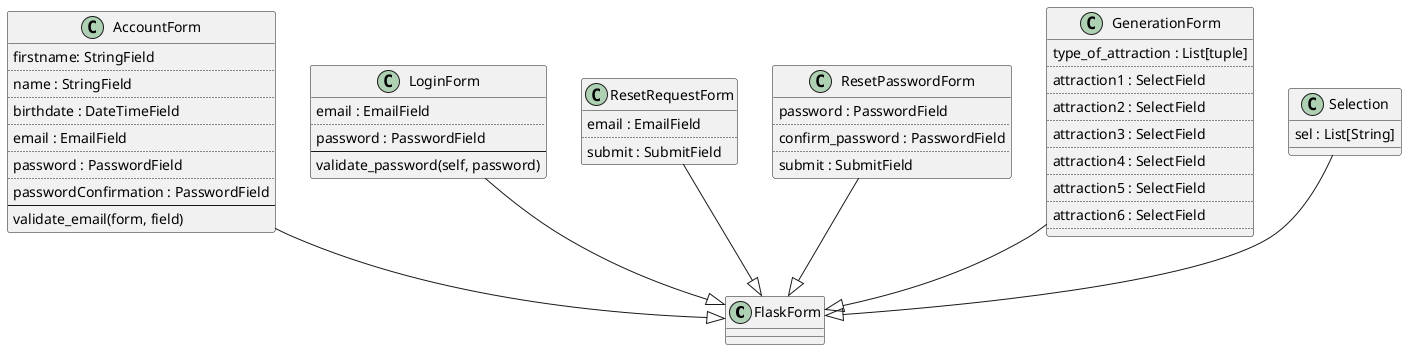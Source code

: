 @startuml aaa



class FlaskForm
class AccountForm {
  firstname: StringField
..
  name : StringField
..
  birthdate : DateTimeField
..
  email : EmailField
..
  password : PasswordField
..
  passwordConfirmation : PasswordField
--
validate_email(form, field)
}
class LoginForm {
  email : EmailField
..
  password : PasswordField
--
validate_password(self, password)
}
class ResetRequestForm {
email : EmailField
..
submit : SubmitField
}
class ResetPasswordForm {
password : PasswordField
..
confirm_password : PasswordField
..
submit : SubmitField
}
class GenerationForm {
  type_of_attraction : List[tuple]
..
attraction1 : SelectField
..
attraction2 : SelectField
..
attraction3 : SelectField
..
attraction4 : SelectField
..
attraction5 : SelectField
..
attraction6 : SelectField
..
}
class Selection {
  sel : List[String]
}

AccountForm --|> FlaskForm
LoginForm --|> FlaskForm 
ResetRequestForm --|> FlaskForm
ResetPasswordForm --|> FlaskForm
GenerationForm --|> FlaskForm
Selection --|> FlaskForm

@enduml